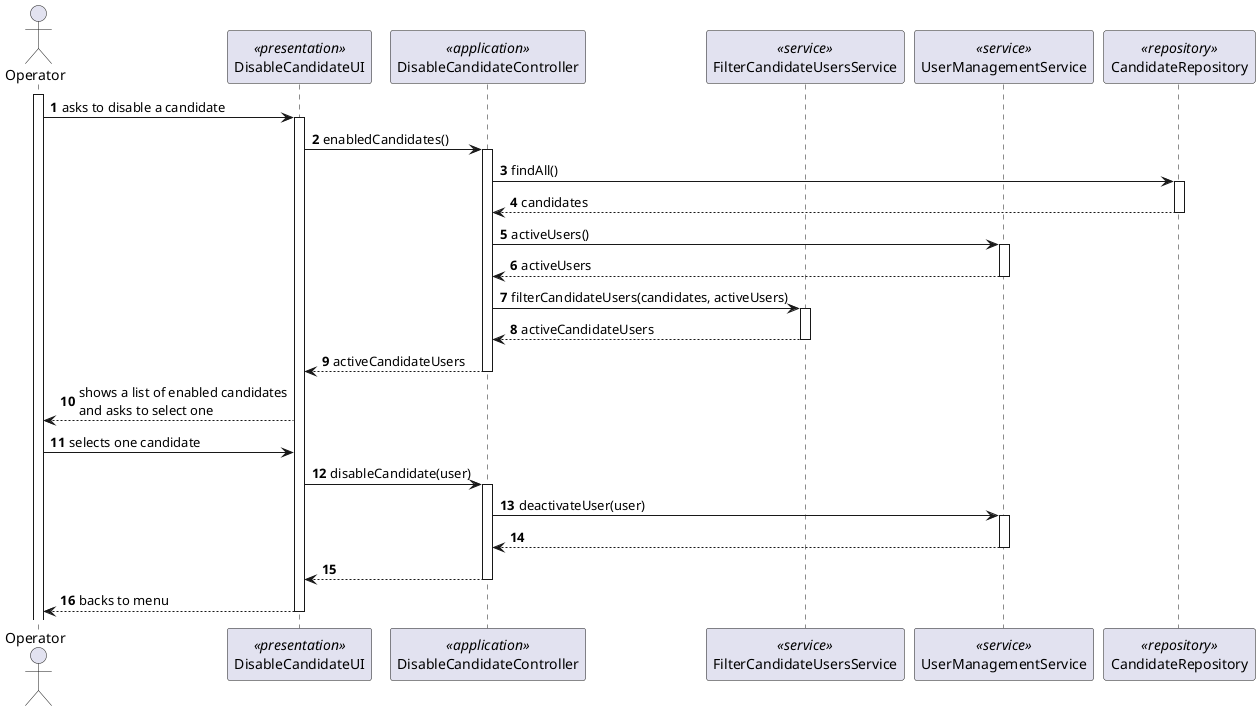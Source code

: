 @startuml
'https://plantuml.com/sequence-diagram

autonumber

actor Operator
participant DisableCandidateUI <<presentation>>
participant DisableCandidateController <<application>>
participant FilterCandidateUsersService <<service>>
participant UserManagementService <<service>>
participant CandidateRepository <<repository>>

activate Operator
Operator -> DisableCandidateUI : asks to disable a candidate
activate DisableCandidateUI
DisableCandidateUI -> DisableCandidateController : enabledCandidates()
activate DisableCandidateController
DisableCandidateController -> CandidateRepository : findAll()
activate CandidateRepository
CandidateRepository --> DisableCandidateController : candidates
deactivate CandidateRepository
DisableCandidateController -> UserManagementService : activeUsers()
activate UserManagementService
UserManagementService --> DisableCandidateController : activeUsers
deactivate UserManagementService
DisableCandidateController -> FilterCandidateUsersService : filterCandidateUsers(candidates, activeUsers)
activate FilterCandidateUsersService
FilterCandidateUsersService --> DisableCandidateController : activeCandidateUsers
deactivate FilterCandidateUsersService
DisableCandidateController --> DisableCandidateUI : activeCandidateUsers
deactivate DisableCandidateController
DisableCandidateUI --> Operator : shows a list of enabled candidates\nand asks to select one
Operator -> DisableCandidateUI : selects one candidate
DisableCandidateUI -> DisableCandidateController : disableCandidate(user)
activate DisableCandidateController
DisableCandidateController -> UserManagementService : deactivateUser(user)
activate UserManagementService
UserManagementService --> DisableCandidateController :
deactivate UserManagementService
DisableCandidateController --> DisableCandidateUI :
deactivate DisableCandidateController
DisableCandidateUI --> Operator : backs to menu
deactivate DisableCandidateUI

@enduml